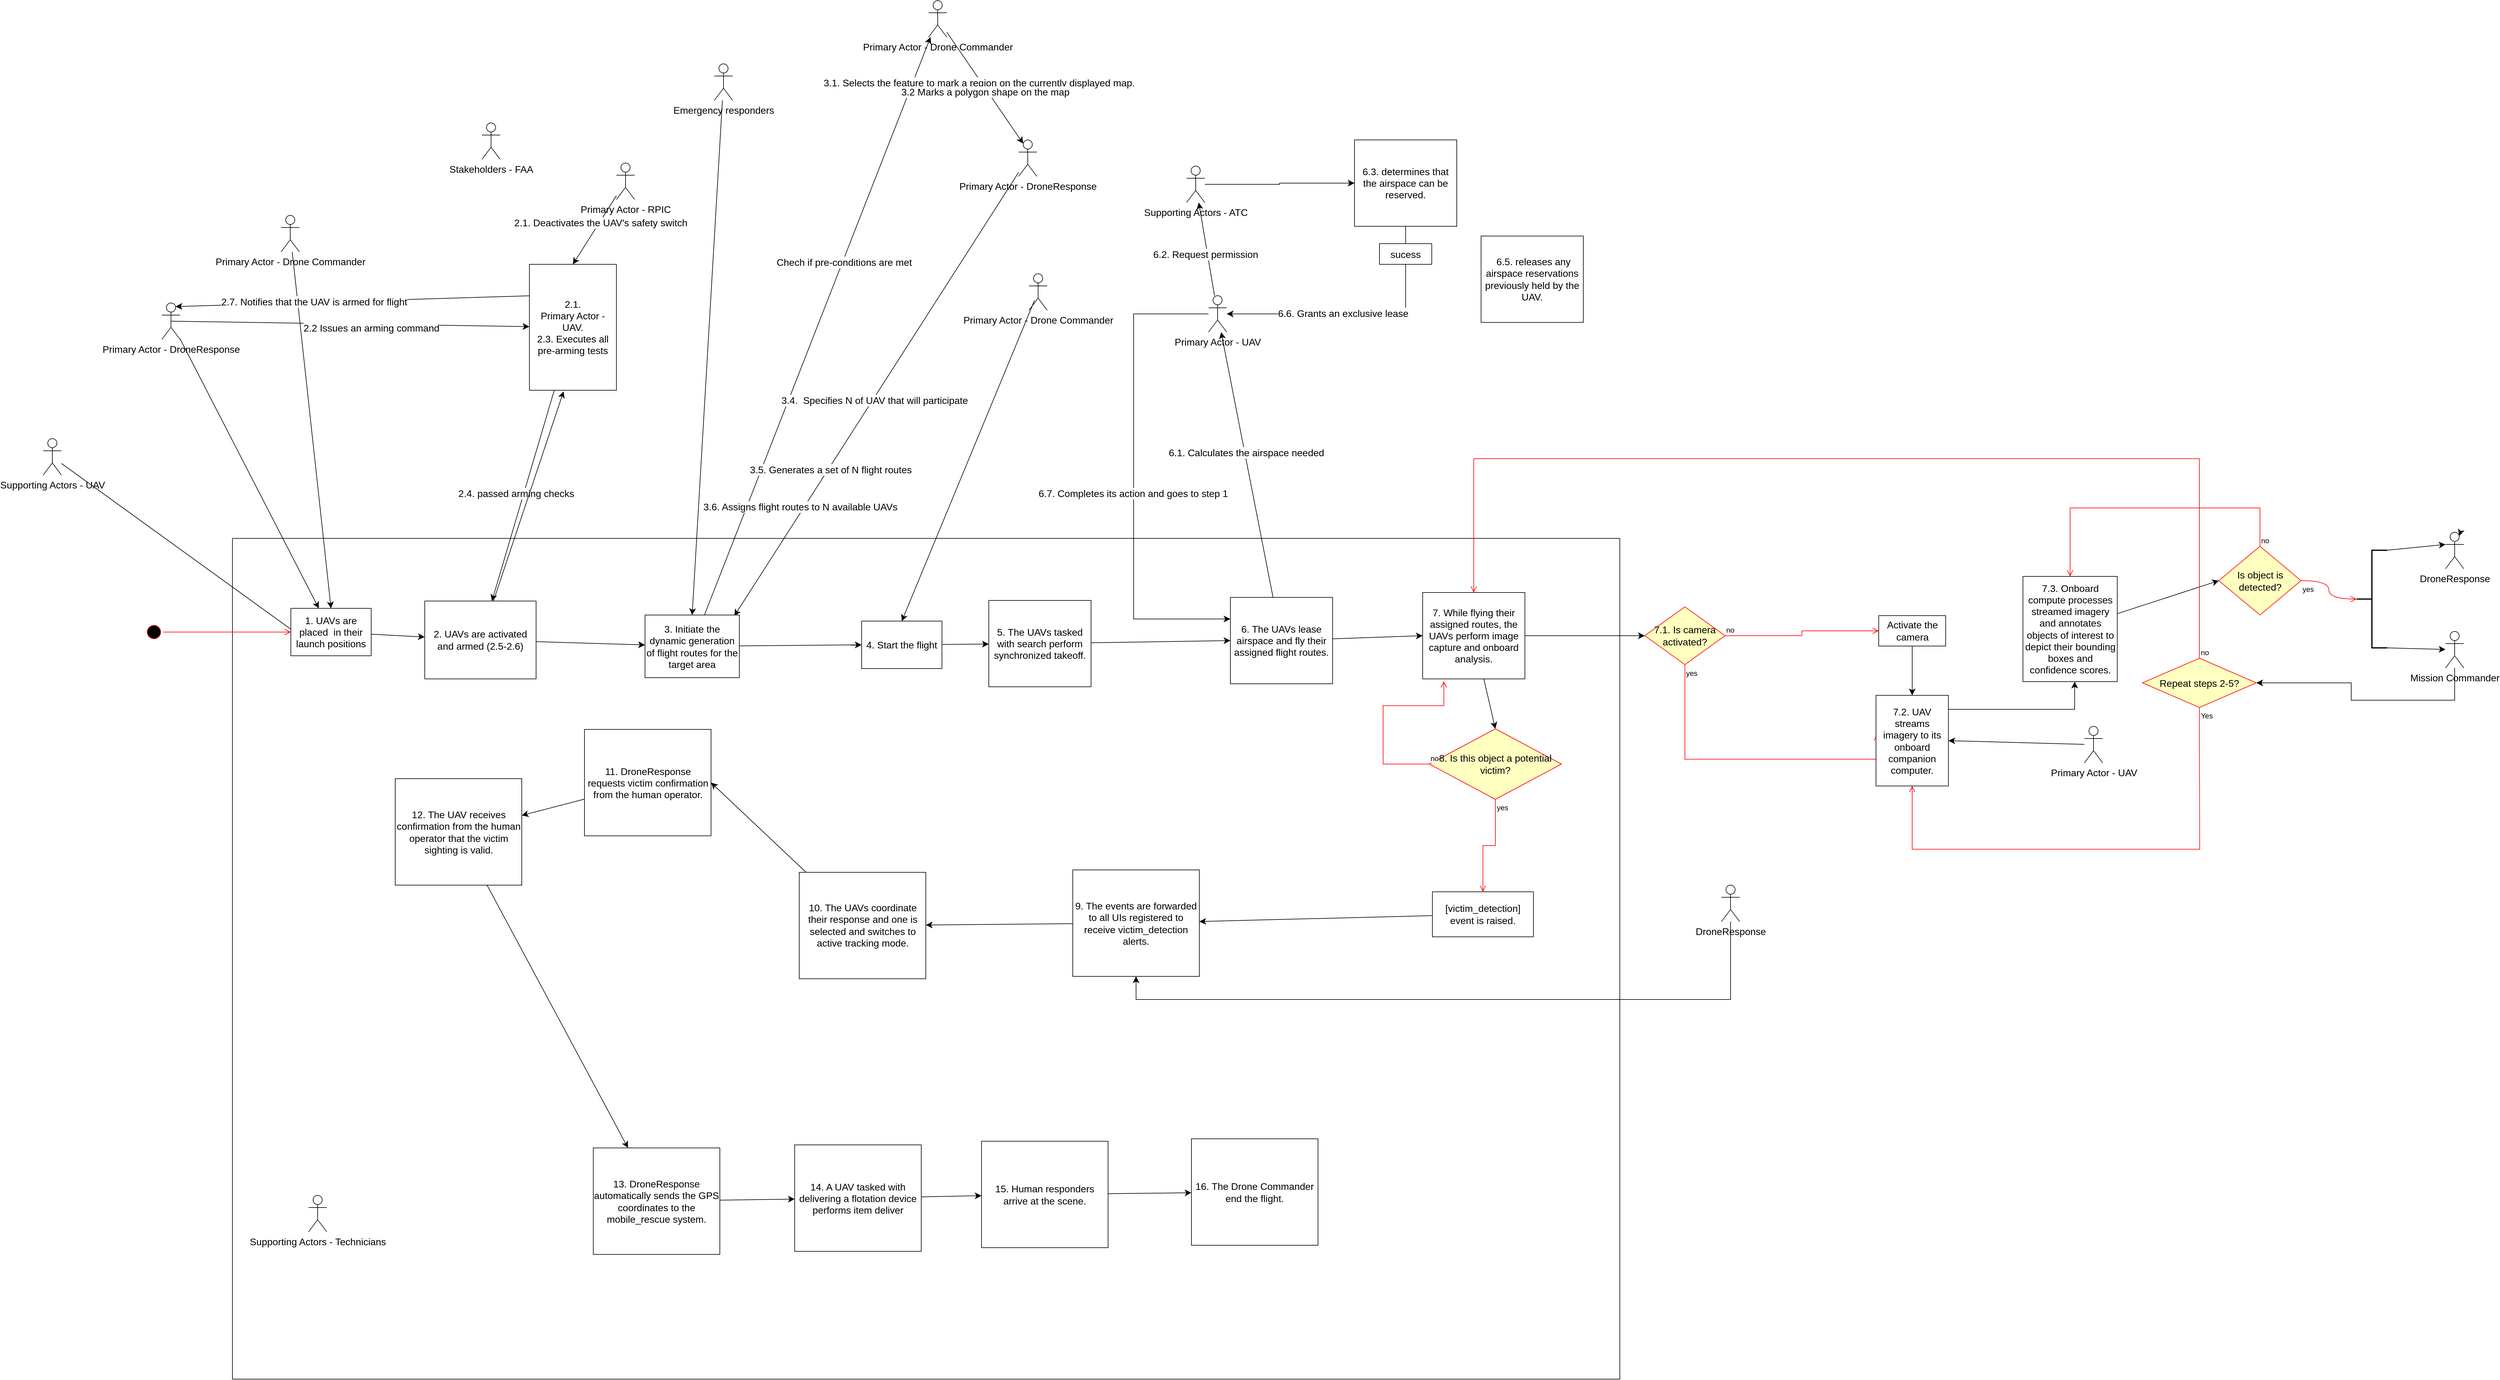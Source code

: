 <mxfile version="22.1.4" type="github">
  <diagram name="Page-1" id="JJ1LS8_FkREXoTBzLPf4">
    <mxGraphModel dx="2377" dy="1527" grid="0" gridSize="10" guides="1" tooltips="1" connect="1" arrows="1" fold="1" page="0" pageScale="1" pageWidth="827" pageHeight="1169" math="0" shadow="0">
      <root>
        <mxCell id="0" />
        <mxCell id="1" parent="0" />
        <mxCell id="Azy4jwkWSSVBR5E3SoNL-1" value="Supporting Actors - UAV&lt;br&gt;" style="shape=umlActor;verticalLabelPosition=bottom;verticalAlign=top;html=1;fontSize=16;" vertex="1" parent="1">
          <mxGeometry x="-761" y="522" width="30" height="60" as="geometry" />
        </mxCell>
        <mxCell id="Azy4jwkWSSVBR5E3SoNL-2" value="Stakeholders - FAA&lt;br&gt;" style="shape=umlActor;verticalLabelPosition=bottom;verticalAlign=top;html=1;fontSize=16;" vertex="1" parent="1">
          <mxGeometry x="-40" y="3" width="30" height="60" as="geometry" />
        </mxCell>
        <mxCell id="Azy4jwkWSSVBR5E3SoNL-10" style="edgeStyle=none;curved=1;rounded=0;orthogonalLoop=1;jettySize=auto;html=1;entryX=0.5;entryY=0;entryDx=0;entryDy=0;fontSize=12;startSize=8;endSize=8;" edge="1" parent="1" source="Azy4jwkWSSVBR5E3SoNL-4" target="Azy4jwkWSSVBR5E3SoNL-8">
          <mxGeometry relative="1" as="geometry" />
        </mxCell>
        <mxCell id="Azy4jwkWSSVBR5E3SoNL-22" style="edgeStyle=none;curved=1;rounded=0;orthogonalLoop=1;jettySize=auto;html=1;entryX=0.5;entryY=0;entryDx=0;entryDy=0;fontSize=12;startSize=8;endSize=8;exitX=0.305;exitY=0.729;exitDx=0;exitDy=0;exitPerimeter=0;" edge="1" parent="1" source="Azy4jwkWSSVBR5E3SoNL-87" target="Azy4jwkWSSVBR5E3SoNL-19">
          <mxGeometry relative="1" as="geometry">
            <mxPoint x="786" y="294" as="sourcePoint" />
          </mxGeometry>
        </mxCell>
        <mxCell id="Azy4jwkWSSVBR5E3SoNL-4" value="Primary Actor - Drone Commander&lt;br&gt;" style="shape=umlActor;verticalLabelPosition=bottom;verticalAlign=top;html=1;fontSize=16;" vertex="1" parent="1">
          <mxGeometry x="-370" y="155" width="30" height="60" as="geometry" />
        </mxCell>
        <mxCell id="Azy4jwkWSSVBR5E3SoNL-13" style="edgeStyle=none;curved=1;rounded=0;orthogonalLoop=1;jettySize=auto;html=1;entryX=0.447;entryY=0.987;entryDx=0;entryDy=0;entryPerimeter=0;fontSize=12;startSize=8;endSize=8;" edge="1" parent="1" source="Azy4jwkWSSVBR5E3SoNL-1" target="Azy4jwkWSSVBR5E3SoNL-8">
          <mxGeometry relative="1" as="geometry" />
        </mxCell>
        <mxCell id="Azy4jwkWSSVBR5E3SoNL-17" style="edgeStyle=none;curved=1;rounded=0;orthogonalLoop=1;jettySize=auto;html=1;entryX=0.5;entryY=0;entryDx=0;entryDy=0;fontSize=12;startSize=8;endSize=8;" edge="1" parent="1" source="Azy4jwkWSSVBR5E3SoNL-14" target="Azy4jwkWSSVBR5E3SoNL-15">
          <mxGeometry relative="1" as="geometry" />
        </mxCell>
        <mxCell id="Azy4jwkWSSVBR5E3SoNL-14" value="Emergency responders" style="shape=umlActor;verticalLabelPosition=bottom;verticalAlign=top;html=1;fontSize=16;" vertex="1" parent="1">
          <mxGeometry x="342" y="-94" width="30" height="60" as="geometry" />
        </mxCell>
        <mxCell id="Azy4jwkWSSVBR5E3SoNL-75" style="edgeStyle=none;curved=1;rounded=0;orthogonalLoop=1;jettySize=auto;html=1;fontSize=12;startSize=8;endSize=8;" edge="1" parent="1" source="Azy4jwkWSSVBR5E3SoNL-15" target="Azy4jwkWSSVBR5E3SoNL-71">
          <mxGeometry relative="1" as="geometry">
            <mxPoint x="445.571" y="344.429" as="targetPoint" />
          </mxGeometry>
        </mxCell>
        <mxCell id="Azy4jwkWSSVBR5E3SoNL-76" value="Chech if pre-conditions are met" style="edgeLabel;html=1;align=center;verticalAlign=middle;resizable=0;points=[];fontSize=16;" vertex="1" connectable="0" parent="Azy4jwkWSSVBR5E3SoNL-75">
          <mxGeometry x="0.221" y="-1" relative="1" as="geometry">
            <mxPoint x="1" as="offset" />
          </mxGeometry>
        </mxCell>
        <mxCell id="Azy4jwkWSSVBR5E3SoNL-93" style="edgeStyle=none;curved=1;rounded=0;orthogonalLoop=1;jettySize=auto;html=1;fontSize=12;startSize=8;endSize=8;" edge="1" parent="1" source="Azy4jwkWSSVBR5E3SoNL-25" target="Azy4jwkWSSVBR5E3SoNL-92">
          <mxGeometry relative="1" as="geometry" />
        </mxCell>
        <mxCell id="Azy4jwkWSSVBR5E3SoNL-94" value="6.1. Calculates the airspace needed" style="edgeLabel;html=1;align=center;verticalAlign=middle;resizable=0;points=[];fontSize=16;" vertex="1" connectable="0" parent="Azy4jwkWSSVBR5E3SoNL-93">
          <mxGeometry x="0.084" y="-2" relative="1" as="geometry">
            <mxPoint y="-1" as="offset" />
          </mxGeometry>
        </mxCell>
        <mxCell id="Azy4jwkWSSVBR5E3SoNL-48" style="edgeStyle=none;curved=1;rounded=0;orthogonalLoop=1;jettySize=auto;html=1;entryX=0.5;entryY=0;entryDx=0;entryDy=0;fontSize=12;startSize=8;endSize=8;" edge="1" parent="1" source="Azy4jwkWSSVBR5E3SoNL-47" target="Azy4jwkWSSVBR5E3SoNL-61">
          <mxGeometry relative="1" as="geometry" />
        </mxCell>
        <mxCell id="Azy4jwkWSSVBR5E3SoNL-51" value="2.1. Deactivates the UAV&#39;s safety switch" style="edgeLabel;html=1;align=center;verticalAlign=middle;resizable=0;points=[];fontSize=16;" vertex="1" connectable="0" parent="Azy4jwkWSSVBR5E3SoNL-48">
          <mxGeometry x="-0.228" y="2" relative="1" as="geometry">
            <mxPoint as="offset" />
          </mxGeometry>
        </mxCell>
        <mxCell id="Azy4jwkWSSVBR5E3SoNL-47" value="Primary Actor - RPIC" style="shape=umlActor;verticalLabelPosition=bottom;verticalAlign=top;html=1;fontSize=16;" vertex="1" parent="1">
          <mxGeometry x="181" y="69" width="30" height="60" as="geometry" />
        </mxCell>
        <mxCell id="Azy4jwkWSSVBR5E3SoNL-57" style="edgeStyle=none;curved=1;rounded=0;orthogonalLoop=1;jettySize=auto;html=1;fontSize=12;startSize=8;endSize=8;exitX=0.5;exitY=0.5;exitDx=0;exitDy=0;exitPerimeter=0;" edge="1" parent="1" source="Azy4jwkWSSVBR5E3SoNL-58" target="Azy4jwkWSSVBR5E3SoNL-61">
          <mxGeometry relative="1" as="geometry">
            <mxPoint x="-266.465" y="378.0" as="sourcePoint" />
          </mxGeometry>
        </mxCell>
        <mxCell id="Azy4jwkWSSVBR5E3SoNL-60" value="2.2 Issues an arming command" style="edgeLabel;html=1;align=center;verticalAlign=middle;resizable=0;points=[];fontSize=16;" vertex="1" connectable="0" parent="Azy4jwkWSSVBR5E3SoNL-57">
          <mxGeometry x="0.054" y="1" relative="1" as="geometry">
            <mxPoint x="18" y="7" as="offset" />
          </mxGeometry>
        </mxCell>
        <mxCell id="Azy4jwkWSSVBR5E3SoNL-72" value="" style="edgeStyle=none;curved=1;rounded=0;orthogonalLoop=1;jettySize=auto;html=1;fontSize=12;startSize=8;endSize=8;" edge="1" parent="1" source="Azy4jwkWSSVBR5E3SoNL-58" target="Azy4jwkWSSVBR5E3SoNL-8">
          <mxGeometry relative="1" as="geometry" />
        </mxCell>
        <mxCell id="Azy4jwkWSSVBR5E3SoNL-58" value="Primary Actor - DroneResponse" style="shape=umlActor;verticalLabelPosition=bottom;verticalAlign=top;html=1;fontSize=16;" vertex="1" parent="1">
          <mxGeometry x="-566" y="299" width="30" height="60" as="geometry" />
        </mxCell>
        <mxCell id="Azy4jwkWSSVBR5E3SoNL-62" style="edgeStyle=none;curved=1;rounded=0;orthogonalLoop=1;jettySize=auto;html=1;fontSize=12;startSize=8;endSize=8;" edge="1" parent="1" source="Azy4jwkWSSVBR5E3SoNL-61" target="Azy4jwkWSSVBR5E3SoNL-11">
          <mxGeometry relative="1" as="geometry" />
        </mxCell>
        <mxCell id="Azy4jwkWSSVBR5E3SoNL-65" value="2.4. passed arming checks" style="edgeLabel;html=1;align=center;verticalAlign=middle;resizable=0;points=[];fontSize=16;" vertex="1" connectable="0" parent="Azy4jwkWSSVBR5E3SoNL-62">
          <mxGeometry x="-0.086" relative="1" as="geometry">
            <mxPoint x="-16" y="11" as="offset" />
          </mxGeometry>
        </mxCell>
        <mxCell id="Azy4jwkWSSVBR5E3SoNL-61" value="2.1. &lt;br&gt;Primary Actor - UAV.&lt;br&gt;2.3. Executes all pre-arming tests" style="rounded=0;whiteSpace=wrap;html=1;fontSize=16;" vertex="1" parent="1">
          <mxGeometry x="38" y="235.5" width="143" height="207" as="geometry" />
        </mxCell>
        <mxCell id="Azy4jwkWSSVBR5E3SoNL-66" style="edgeStyle=none;curved=1;rounded=0;orthogonalLoop=1;jettySize=auto;html=1;entryX=0.75;entryY=0.1;entryDx=0;entryDy=0;entryPerimeter=0;fontSize=12;startSize=8;endSize=8;exitX=0;exitY=0.25;exitDx=0;exitDy=0;" edge="1" parent="1" source="Azy4jwkWSSVBR5E3SoNL-61" target="Azy4jwkWSSVBR5E3SoNL-58">
          <mxGeometry relative="1" as="geometry" />
        </mxCell>
        <mxCell id="Azy4jwkWSSVBR5E3SoNL-67" value="2.7. Notifies that the UAV is armed for flight" style="edgeLabel;html=1;align=center;verticalAlign=middle;resizable=0;points=[];fontSize=16;" vertex="1" connectable="0" parent="Azy4jwkWSSVBR5E3SoNL-66">
          <mxGeometry x="0.218" y="-1" relative="1" as="geometry">
            <mxPoint as="offset" />
          </mxGeometry>
        </mxCell>
        <mxCell id="Azy4jwkWSSVBR5E3SoNL-78" style="edgeStyle=none;curved=1;rounded=0;orthogonalLoop=1;jettySize=auto;html=1;fontSize=12;startSize=8;endSize=8;entryX=0.25;entryY=0.1;entryDx=0;entryDy=0;entryPerimeter=0;" edge="1" parent="1" source="Azy4jwkWSSVBR5E3SoNL-71" target="Azy4jwkWSSVBR5E3SoNL-73">
          <mxGeometry relative="1" as="geometry" />
        </mxCell>
        <mxCell id="Azy4jwkWSSVBR5E3SoNL-79" value="3.1. Selects the feature to mark a region on the currently displayed map.&amp;nbsp;" style="edgeLabel;html=1;align=center;verticalAlign=middle;resizable=0;points=[];fontSize=16;" vertex="1" connectable="0" parent="Azy4jwkWSSVBR5E3SoNL-78">
          <mxGeometry x="-0.107" y="-2" relative="1" as="geometry">
            <mxPoint as="offset" />
          </mxGeometry>
        </mxCell>
        <mxCell id="Azy4jwkWSSVBR5E3SoNL-80" value="3.2 Marks a polygon shape on the map" style="edgeLabel;html=1;align=center;verticalAlign=middle;resizable=0;points=[];fontSize=16;" vertex="1" connectable="0" parent="Azy4jwkWSSVBR5E3SoNL-78">
          <mxGeometry x="0.05" y="-4" relative="1" as="geometry">
            <mxPoint as="offset" />
          </mxGeometry>
        </mxCell>
        <mxCell id="Azy4jwkWSSVBR5E3SoNL-71" value="Primary Actor - Drone Commander&lt;br&gt;" style="shape=umlActor;verticalLabelPosition=bottom;verticalAlign=top;html=1;fontSize=16;" vertex="1" parent="1">
          <mxGeometry x="694" y="-198" width="30" height="60" as="geometry" />
        </mxCell>
        <mxCell id="Azy4jwkWSSVBR5E3SoNL-73" value="Primary Actor - DroneResponse" style="shape=umlActor;verticalLabelPosition=bottom;verticalAlign=top;html=1;fontSize=16;" vertex="1" parent="1">
          <mxGeometry x="842" y="31" width="30" height="60" as="geometry" />
        </mxCell>
        <mxCell id="Azy4jwkWSSVBR5E3SoNL-74" style="edgeStyle=none;curved=1;rounded=0;orthogonalLoop=1;jettySize=auto;html=1;entryX=0.393;entryY=1.009;entryDx=0;entryDy=0;entryPerimeter=0;fontSize=12;startSize=8;endSize=8;" edge="1" parent="1" source="Azy4jwkWSSVBR5E3SoNL-11" target="Azy4jwkWSSVBR5E3SoNL-61">
          <mxGeometry relative="1" as="geometry" />
        </mxCell>
        <mxCell id="Azy4jwkWSSVBR5E3SoNL-82" style="edgeStyle=none;curved=1;rounded=0;orthogonalLoop=1;jettySize=auto;html=1;entryX=0.947;entryY=0.014;entryDx=0;entryDy=0;entryPerimeter=0;fontSize=12;startSize=8;endSize=8;" edge="1" parent="1" source="Azy4jwkWSSVBR5E3SoNL-73" target="Azy4jwkWSSVBR5E3SoNL-15">
          <mxGeometry relative="1" as="geometry">
            <mxPoint x="656.3" y="304.545" as="targetPoint" />
          </mxGeometry>
        </mxCell>
        <mxCell id="Azy4jwkWSSVBR5E3SoNL-83" value="3.4.&amp;nbsp; Specifies N of UAV that will participate" style="edgeLabel;html=1;align=center;verticalAlign=middle;resizable=0;points=[];fontSize=16;" vertex="1" connectable="0" parent="Azy4jwkWSSVBR5E3SoNL-82">
          <mxGeometry x="0.026" y="1" relative="1" as="geometry">
            <mxPoint x="1" as="offset" />
          </mxGeometry>
        </mxCell>
        <mxCell id="Azy4jwkWSSVBR5E3SoNL-84" value="3.5. Generates a set of N flight routes" style="edgeLabel;html=1;align=center;verticalAlign=middle;resizable=0;points=[];fontSize=16;" vertex="1" connectable="0" parent="Azy4jwkWSSVBR5E3SoNL-82">
          <mxGeometry x="0.333" y="2" relative="1" as="geometry">
            <mxPoint y="1" as="offset" />
          </mxGeometry>
        </mxCell>
        <mxCell id="Azy4jwkWSSVBR5E3SoNL-85" value="3.6. Assigns flight routes to N available UAVs" style="edgeLabel;html=1;align=center;verticalAlign=middle;resizable=0;points=[];fontSize=16;" vertex="1" connectable="0" parent="Azy4jwkWSSVBR5E3SoNL-82">
          <mxGeometry x="0.656" relative="1" as="geometry">
            <mxPoint x="28" y="-54" as="offset" />
          </mxGeometry>
        </mxCell>
        <mxCell id="Azy4jwkWSSVBR5E3SoNL-87" value="Primary Actor - Drone Commander&lt;br&gt;" style="shape=umlActor;verticalLabelPosition=bottom;verticalAlign=top;html=1;fontSize=16;" vertex="1" parent="1">
          <mxGeometry x="859" y="251" width="30" height="60" as="geometry" />
        </mxCell>
        <mxCell id="Azy4jwkWSSVBR5E3SoNL-101" style="edgeStyle=orthogonalEdgeStyle;rounded=0;orthogonalLoop=1;jettySize=auto;html=1;fontSize=12;startSize=8;endSize=8;entryX=0;entryY=0.5;entryDx=0;entryDy=0;" edge="1" parent="1" source="Azy4jwkWSSVBR5E3SoNL-88" target="Azy4jwkWSSVBR5E3SoNL-102">
          <mxGeometry relative="1" as="geometry">
            <mxPoint x="1438.923" y="104.0" as="targetPoint" />
          </mxGeometry>
        </mxCell>
        <mxCell id="Azy4jwkWSSVBR5E3SoNL-88" value="Supporting Actors - ATC" style="shape=umlActor;verticalLabelPosition=bottom;verticalAlign=top;html=1;fontSize=16;" vertex="1" parent="1">
          <mxGeometry x="1118" y="74" width="30" height="60" as="geometry" />
        </mxCell>
        <mxCell id="Azy4jwkWSSVBR5E3SoNL-95" style="edgeStyle=none;curved=1;rounded=0;orthogonalLoop=1;jettySize=auto;html=1;fontSize=12;startSize=8;endSize=8;" edge="1" parent="1" source="Azy4jwkWSSVBR5E3SoNL-92" target="Azy4jwkWSSVBR5E3SoNL-88">
          <mxGeometry relative="1" as="geometry" />
        </mxCell>
        <mxCell id="Azy4jwkWSSVBR5E3SoNL-97" value="6.2. Request permission" style="edgeLabel;html=1;align=center;verticalAlign=middle;resizable=0;points=[];fontSize=16;" vertex="1" connectable="0" parent="Azy4jwkWSSVBR5E3SoNL-95">
          <mxGeometry x="0.153" y="-1" relative="1" as="geometry">
            <mxPoint x="-1" y="20" as="offset" />
          </mxGeometry>
        </mxCell>
        <mxCell id="Azy4jwkWSSVBR5E3SoNL-122" style="edgeStyle=elbowEdgeStyle;rounded=0;orthogonalLoop=1;jettySize=auto;html=1;fontSize=12;startSize=8;endSize=8;elbow=vertical;entryX=0;entryY=0.25;entryDx=0;entryDy=0;" edge="1" parent="1" source="Azy4jwkWSSVBR5E3SoNL-92" target="Azy4jwkWSSVBR5E3SoNL-25">
          <mxGeometry relative="1" as="geometry">
            <mxPoint x="1013" y="538" as="targetPoint" />
            <Array as="points">
              <mxPoint x="1031" y="466" />
            </Array>
          </mxGeometry>
        </mxCell>
        <mxCell id="Azy4jwkWSSVBR5E3SoNL-123" value="6.7. Completes its action and goes to step 1" style="edgeLabel;html=1;align=center;verticalAlign=middle;resizable=0;points=[];fontSize=16;" vertex="1" connectable="0" parent="Azy4jwkWSSVBR5E3SoNL-122">
          <mxGeometry x="0.184" y="2" relative="1" as="geometry">
            <mxPoint x="-3" y="-46" as="offset" />
          </mxGeometry>
        </mxCell>
        <mxCell id="Azy4jwkWSSVBR5E3SoNL-92" value="Primary Actor - UAV" style="shape=umlActor;verticalLabelPosition=bottom;verticalAlign=top;html=1;fontSize=16;" vertex="1" parent="1">
          <mxGeometry x="1154" y="287" width="30" height="60" as="geometry" />
        </mxCell>
        <mxCell id="Azy4jwkWSSVBR5E3SoNL-104" style="edgeStyle=orthogonalEdgeStyle;rounded=0;orthogonalLoop=1;jettySize=auto;html=1;fontSize=12;startSize=8;endSize=8;exitX=0.5;exitY=1;exitDx=0;exitDy=0;" edge="1" parent="1" source="Azy4jwkWSSVBR5E3SoNL-107" target="Azy4jwkWSSVBR5E3SoNL-92">
          <mxGeometry relative="1" as="geometry">
            <mxPoint x="1330" y="374" as="targetPoint" />
            <mxPoint x="1478" y="283" as="sourcePoint" />
            <Array as="points">
              <mxPoint x="1478" y="320" />
              <mxPoint x="1330" y="320" />
              <mxPoint x="1330" y="317" />
            </Array>
          </mxGeometry>
        </mxCell>
        <mxCell id="Azy4jwkWSSVBR5E3SoNL-105" value="6.6. Grants an exclusive lease" style="edgeLabel;html=1;align=center;verticalAlign=middle;resizable=0;points=[];fontSize=16;" vertex="1" connectable="0" parent="Azy4jwkWSSVBR5E3SoNL-104">
          <mxGeometry x="-0.573" y="-2" relative="1" as="geometry">
            <mxPoint x="-101" y="-1" as="offset" />
          </mxGeometry>
        </mxCell>
        <mxCell id="Azy4jwkWSSVBR5E3SoNL-102" value="6.3. determines that the airspace can be reserved." style="rounded=0;whiteSpace=wrap;html=1;fontSize=16;" vertex="1" parent="1">
          <mxGeometry x="1394" y="31" width="168" height="142" as="geometry" />
        </mxCell>
        <mxCell id="Azy4jwkWSSVBR5E3SoNL-103" style="edgeStyle=none;curved=1;rounded=0;orthogonalLoop=1;jettySize=auto;html=1;entryX=0;entryY=0.5;entryDx=0;entryDy=0;fontSize=12;startSize=8;endSize=8;" edge="1" parent="1" source="Azy4jwkWSSVBR5E3SoNL-102" target="Azy4jwkWSSVBR5E3SoNL-102">
          <mxGeometry relative="1" as="geometry" />
        </mxCell>
        <mxCell id="Azy4jwkWSSVBR5E3SoNL-106" value="&amp;nbsp;6.5. releases any airspace reservations previously held by the UAV." style="rounded=0;whiteSpace=wrap;html=1;fontSize=16;" vertex="1" parent="1">
          <mxGeometry x="1602" y="189" width="168" height="142" as="geometry" />
        </mxCell>
        <mxCell id="Azy4jwkWSSVBR5E3SoNL-107" value="sucess" style="rounded=0;whiteSpace=wrap;html=1;fontSize=16;" vertex="1" parent="1">
          <mxGeometry x="1435" y="201.5" width="86" height="34" as="geometry" />
        </mxCell>
        <mxCell id="Azy4jwkWSSVBR5E3SoNL-120" value="" style="endArrow=none;html=1;rounded=0;fontSize=12;startSize=8;endSize=8;curved=1;entryX=0.5;entryY=1;entryDx=0;entryDy=0;exitX=0.5;exitY=0;exitDx=0;exitDy=0;" edge="1" parent="1" source="Azy4jwkWSSVBR5E3SoNL-107" target="Azy4jwkWSSVBR5E3SoNL-102">
          <mxGeometry width="50" height="50" relative="1" as="geometry">
            <mxPoint x="1471" y="235.5" as="sourcePoint" />
            <mxPoint x="1521" y="185.5" as="targetPoint" />
          </mxGeometry>
        </mxCell>
        <mxCell id="Azy4jwkWSSVBR5E3SoNL-128" value="" style="swimlane;startSize=0;fontSize=16;" vertex="1" parent="1">
          <mxGeometry x="-450" y="686" width="2280" height="1382" as="geometry" />
        </mxCell>
        <mxCell id="Azy4jwkWSSVBR5E3SoNL-179" style="edgeStyle=none;curved=1;rounded=0;orthogonalLoop=1;jettySize=auto;html=1;fontSize=12;startSize=8;endSize=8;" edge="1" parent="Azy4jwkWSSVBR5E3SoNL-128" source="Azy4jwkWSSVBR5E3SoNL-31" target="Azy4jwkWSSVBR5E3SoNL-35">
          <mxGeometry relative="1" as="geometry" />
        </mxCell>
        <mxCell id="Azy4jwkWSSVBR5E3SoNL-31" value="9. The events are forwarded to all UIs registered to receive victim_detection alerts." style="rounded=0;whiteSpace=wrap;html=1;fontSize=16;" vertex="1" parent="Azy4jwkWSSVBR5E3SoNL-128">
          <mxGeometry x="1381" y="545" width="208" height="175" as="geometry" />
        </mxCell>
        <mxCell id="Azy4jwkWSSVBR5E3SoNL-32" style="edgeStyle=none;curved=1;rounded=0;orthogonalLoop=1;jettySize=auto;html=1;fontSize=12;startSize=8;endSize=8;" edge="1" parent="Azy4jwkWSSVBR5E3SoNL-128" source="Azy4jwkWSSVBR5E3SoNL-175" target="Azy4jwkWSSVBR5E3SoNL-31">
          <mxGeometry relative="1" as="geometry">
            <mxPoint x="1930" y="736.252" as="sourcePoint" />
          </mxGeometry>
        </mxCell>
        <mxCell id="Azy4jwkWSSVBR5E3SoNL-33" value="11. DroneResponse requests victim confirmation from the human operator." style="rounded=0;whiteSpace=wrap;html=1;fontSize=16;" vertex="1" parent="Azy4jwkWSSVBR5E3SoNL-128">
          <mxGeometry x="578.5" y="314" width="208" height="175" as="geometry" />
        </mxCell>
        <mxCell id="Azy4jwkWSSVBR5E3SoNL-180" style="edgeStyle=none;curved=1;rounded=0;orthogonalLoop=1;jettySize=auto;html=1;entryX=1;entryY=0.5;entryDx=0;entryDy=0;fontSize=12;startSize=8;endSize=8;" edge="1" parent="Azy4jwkWSSVBR5E3SoNL-128" source="Azy4jwkWSSVBR5E3SoNL-35" target="Azy4jwkWSSVBR5E3SoNL-33">
          <mxGeometry relative="1" as="geometry" />
        </mxCell>
        <mxCell id="Azy4jwkWSSVBR5E3SoNL-35" value="10. The UAVs coordinate their response and one is selected and switches to active tracking mode." style="rounded=0;whiteSpace=wrap;html=1;fontSize=16;" vertex="1" parent="Azy4jwkWSSVBR5E3SoNL-128">
          <mxGeometry x="931.5" y="548.95" width="208" height="175" as="geometry" />
        </mxCell>
        <mxCell id="Azy4jwkWSSVBR5E3SoNL-36" value="12. The UAV receives confirmation from the human operator that the victim sighting is valid." style="rounded=0;whiteSpace=wrap;html=1;fontSize=16;" vertex="1" parent="Azy4jwkWSSVBR5E3SoNL-128">
          <mxGeometry x="267.5" y="395" width="208" height="175" as="geometry" />
        </mxCell>
        <mxCell id="Azy4jwkWSSVBR5E3SoNL-37" style="edgeStyle=none;curved=1;rounded=0;orthogonalLoop=1;jettySize=auto;html=1;fontSize=12;startSize=8;endSize=8;" edge="1" parent="Azy4jwkWSSVBR5E3SoNL-128" source="Azy4jwkWSSVBR5E3SoNL-33" target="Azy4jwkWSSVBR5E3SoNL-36">
          <mxGeometry relative="1" as="geometry" />
        </mxCell>
        <mxCell id="Azy4jwkWSSVBR5E3SoNL-38" value="13. DroneResponse automatically sends the GPS coordinates to the mobile_rescue system." style="rounded=0;whiteSpace=wrap;html=1;fontSize=16;" vertex="1" parent="Azy4jwkWSSVBR5E3SoNL-128">
          <mxGeometry x="593" y="1002" width="208" height="175" as="geometry" />
        </mxCell>
        <mxCell id="Azy4jwkWSSVBR5E3SoNL-39" style="edgeStyle=none;curved=1;rounded=0;orthogonalLoop=1;jettySize=auto;html=1;fontSize=12;startSize=8;endSize=8;" edge="1" parent="Azy4jwkWSSVBR5E3SoNL-128" source="Azy4jwkWSSVBR5E3SoNL-36" target="Azy4jwkWSSVBR5E3SoNL-38">
          <mxGeometry relative="1" as="geometry" />
        </mxCell>
        <mxCell id="Azy4jwkWSSVBR5E3SoNL-40" value="14. A UAV tasked with delivering a flotation device performs item deliver" style="rounded=0;whiteSpace=wrap;html=1;fontSize=16;" vertex="1" parent="Azy4jwkWSSVBR5E3SoNL-128">
          <mxGeometry x="924" y="997" width="208" height="175" as="geometry" />
        </mxCell>
        <mxCell id="Azy4jwkWSSVBR5E3SoNL-41" style="edgeStyle=none;curved=1;rounded=0;orthogonalLoop=1;jettySize=auto;html=1;fontSize=12;startSize=8;endSize=8;" edge="1" parent="Azy4jwkWSSVBR5E3SoNL-128" source="Azy4jwkWSSVBR5E3SoNL-38" target="Azy4jwkWSSVBR5E3SoNL-40">
          <mxGeometry relative="1" as="geometry" />
        </mxCell>
        <mxCell id="Azy4jwkWSSVBR5E3SoNL-42" value="15. Human responders arrive at the scene." style="rounded=0;whiteSpace=wrap;html=1;fontSize=16;" vertex="1" parent="Azy4jwkWSSVBR5E3SoNL-128">
          <mxGeometry x="1231" y="991" width="208" height="175" as="geometry" />
        </mxCell>
        <mxCell id="Azy4jwkWSSVBR5E3SoNL-44" style="edgeStyle=none;curved=1;rounded=0;orthogonalLoop=1;jettySize=auto;html=1;fontSize=12;startSize=8;endSize=8;" edge="1" parent="Azy4jwkWSSVBR5E3SoNL-128" source="Azy4jwkWSSVBR5E3SoNL-40" target="Azy4jwkWSSVBR5E3SoNL-42">
          <mxGeometry relative="1" as="geometry" />
        </mxCell>
        <mxCell id="Azy4jwkWSSVBR5E3SoNL-43" value="16. The Drone Commander end the flight." style="rounded=0;whiteSpace=wrap;html=1;fontSize=16;" vertex="1" parent="Azy4jwkWSSVBR5E3SoNL-128">
          <mxGeometry x="1576" y="987" width="208" height="175" as="geometry" />
        </mxCell>
        <mxCell id="Azy4jwkWSSVBR5E3SoNL-45" style="edgeStyle=none;curved=1;rounded=0;orthogonalLoop=1;jettySize=auto;html=1;fontSize=12;startSize=8;endSize=8;" edge="1" parent="Azy4jwkWSSVBR5E3SoNL-128" source="Azy4jwkWSSVBR5E3SoNL-42" target="Azy4jwkWSSVBR5E3SoNL-43">
          <mxGeometry relative="1" as="geometry" />
        </mxCell>
        <mxCell id="Azy4jwkWSSVBR5E3SoNL-49" value="Supporting Actors - Technicians" style="shape=umlActor;verticalLabelPosition=bottom;verticalAlign=top;html=1;fontSize=16;" vertex="1" parent="Azy4jwkWSSVBR5E3SoNL-128">
          <mxGeometry x="125" y="1080" width="30" height="60" as="geometry" />
        </mxCell>
        <mxCell id="Azy4jwkWSSVBR5E3SoNL-8" value="1. UAVs are placed&amp;nbsp; in their launch positions" style="rounded=0;whiteSpace=wrap;html=1;fontSize=16;" vertex="1" parent="Azy4jwkWSSVBR5E3SoNL-128">
          <mxGeometry x="96" y="115" width="132" height="78" as="geometry" />
        </mxCell>
        <mxCell id="Azy4jwkWSSVBR5E3SoNL-11" value="2. UAVs are activated and armed (2.5-2.6)" style="rounded=0;whiteSpace=wrap;html=1;fontSize=16;" vertex="1" parent="Azy4jwkWSSVBR5E3SoNL-128">
          <mxGeometry x="316" y="103" width="183" height="128" as="geometry" />
        </mxCell>
        <mxCell id="Azy4jwkWSSVBR5E3SoNL-12" style="edgeStyle=none;curved=1;rounded=0;orthogonalLoop=1;jettySize=auto;html=1;fontSize=12;startSize=8;endSize=8;" edge="1" parent="Azy4jwkWSSVBR5E3SoNL-128" source="Azy4jwkWSSVBR5E3SoNL-8" target="Azy4jwkWSSVBR5E3SoNL-11">
          <mxGeometry relative="1" as="geometry" />
        </mxCell>
        <mxCell id="Azy4jwkWSSVBR5E3SoNL-15" value="3. Initiate the dynamic generation of flight routes for the target area" style="rounded=0;whiteSpace=wrap;html=1;fontSize=16;" vertex="1" parent="Azy4jwkWSSVBR5E3SoNL-128">
          <mxGeometry x="678" y="126" width="155" height="103" as="geometry" />
        </mxCell>
        <mxCell id="Azy4jwkWSSVBR5E3SoNL-16" style="edgeStyle=none;curved=1;rounded=0;orthogonalLoop=1;jettySize=auto;html=1;fontSize=12;startSize=8;endSize=8;" edge="1" parent="Azy4jwkWSSVBR5E3SoNL-128" source="Azy4jwkWSSVBR5E3SoNL-11" target="Azy4jwkWSSVBR5E3SoNL-15">
          <mxGeometry relative="1" as="geometry" />
        </mxCell>
        <mxCell id="Azy4jwkWSSVBR5E3SoNL-19" value="4. Start the flight" style="rounded=0;whiteSpace=wrap;html=1;fontSize=16;" vertex="1" parent="Azy4jwkWSSVBR5E3SoNL-128">
          <mxGeometry x="1034" y="136" width="132" height="78" as="geometry" />
        </mxCell>
        <mxCell id="Azy4jwkWSSVBR5E3SoNL-21" style="edgeStyle=none;curved=1;rounded=0;orthogonalLoop=1;jettySize=auto;html=1;entryX=0;entryY=0.5;entryDx=0;entryDy=0;fontSize=12;startSize=8;endSize=8;" edge="1" parent="Azy4jwkWSSVBR5E3SoNL-128" source="Azy4jwkWSSVBR5E3SoNL-15" target="Azy4jwkWSSVBR5E3SoNL-19">
          <mxGeometry relative="1" as="geometry" />
        </mxCell>
        <mxCell id="Azy4jwkWSSVBR5E3SoNL-23" value="5. The UAVs tasked with search perform synchronized takeoff." style="rounded=0;whiteSpace=wrap;html=1;fontSize=16;" vertex="1" parent="Azy4jwkWSSVBR5E3SoNL-128">
          <mxGeometry x="1243" y="102" width="168" height="142" as="geometry" />
        </mxCell>
        <mxCell id="Azy4jwkWSSVBR5E3SoNL-24" style="edgeStyle=none;curved=1;rounded=0;orthogonalLoop=1;jettySize=auto;html=1;fontSize=12;startSize=8;endSize=8;" edge="1" parent="Azy4jwkWSSVBR5E3SoNL-128" source="Azy4jwkWSSVBR5E3SoNL-19" target="Azy4jwkWSSVBR5E3SoNL-23">
          <mxGeometry relative="1" as="geometry" />
        </mxCell>
        <mxCell id="Azy4jwkWSSVBR5E3SoNL-25" value="6. The UAVs lease airspace and fly their assigned flight routes." style="rounded=0;whiteSpace=wrap;html=1;fontSize=16;" vertex="1" parent="Azy4jwkWSSVBR5E3SoNL-128">
          <mxGeometry x="1640" y="97" width="168" height="142" as="geometry" />
        </mxCell>
        <mxCell id="Azy4jwkWSSVBR5E3SoNL-26" style="edgeStyle=none;curved=1;rounded=0;orthogonalLoop=1;jettySize=auto;html=1;entryX=0;entryY=0.5;entryDx=0;entryDy=0;fontSize=12;startSize=8;endSize=8;" edge="1" parent="Azy4jwkWSSVBR5E3SoNL-128" source="Azy4jwkWSSVBR5E3SoNL-23" target="Azy4jwkWSSVBR5E3SoNL-25">
          <mxGeometry relative="1" as="geometry" />
        </mxCell>
        <mxCell id="Azy4jwkWSSVBR5E3SoNL-176" style="edgeStyle=none;curved=1;rounded=0;orthogonalLoop=1;jettySize=auto;html=1;entryX=0.5;entryY=0;entryDx=0;entryDy=0;fontSize=12;startSize=8;endSize=8;" edge="1" parent="Azy4jwkWSSVBR5E3SoNL-128" source="Azy4jwkWSSVBR5E3SoNL-27" target="Azy4jwkWSSVBR5E3SoNL-168">
          <mxGeometry relative="1" as="geometry" />
        </mxCell>
        <mxCell id="Azy4jwkWSSVBR5E3SoNL-27" value="7. While flying their assigned routes, the UAVs perform image capture and onboard analysis." style="rounded=0;whiteSpace=wrap;html=1;fontSize=16;" vertex="1" parent="Azy4jwkWSSVBR5E3SoNL-128">
          <mxGeometry x="1956" y="89" width="168" height="142" as="geometry" />
        </mxCell>
        <mxCell id="Azy4jwkWSSVBR5E3SoNL-28" style="edgeStyle=none;curved=1;rounded=0;orthogonalLoop=1;jettySize=auto;html=1;entryX=0;entryY=0.5;entryDx=0;entryDy=0;fontSize=12;startSize=8;endSize=8;" edge="1" parent="Azy4jwkWSSVBR5E3SoNL-128" source="Azy4jwkWSSVBR5E3SoNL-25" target="Azy4jwkWSSVBR5E3SoNL-27">
          <mxGeometry relative="1" as="geometry" />
        </mxCell>
        <mxCell id="Azy4jwkWSSVBR5E3SoNL-168" value="8. Is this object a potential victim?" style="rhombus;whiteSpace=wrap;html=1;fontColor=#000000;fillColor=#ffffc0;strokeColor=#ff0000;fontSize=16;" vertex="1" parent="Azy4jwkWSSVBR5E3SoNL-128">
          <mxGeometry x="1967" y="313" width="217" height="116" as="geometry" />
        </mxCell>
        <mxCell id="Azy4jwkWSSVBR5E3SoNL-169" value="no" style="edgeStyle=orthogonalEdgeStyle;html=1;align=left;verticalAlign=bottom;endArrow=open;endSize=8;strokeColor=#ff0000;rounded=0;fontSize=12;exitX=0;exitY=0.5;exitDx=0;exitDy=0;entryX=0.207;entryY=1.028;entryDx=0;entryDy=0;entryPerimeter=0;" edge="1" source="Azy4jwkWSSVBR5E3SoNL-168" parent="Azy4jwkWSSVBR5E3SoNL-128" target="Azy4jwkWSSVBR5E3SoNL-27">
          <mxGeometry x="-1" relative="1" as="geometry">
            <mxPoint x="1971" y="337" as="targetPoint" />
            <Array as="points">
              <mxPoint x="1891" y="371" />
              <mxPoint x="1891" y="275" />
              <mxPoint x="1991" y="275" />
            </Array>
          </mxGeometry>
        </mxCell>
        <mxCell id="Azy4jwkWSSVBR5E3SoNL-170" value="yes" style="edgeStyle=orthogonalEdgeStyle;html=1;align=left;verticalAlign=top;endArrow=open;endSize=8;strokeColor=#ff0000;rounded=0;fontSize=12;" edge="1" source="Azy4jwkWSSVBR5E3SoNL-168" parent="Azy4jwkWSSVBR5E3SoNL-128" target="Azy4jwkWSSVBR5E3SoNL-175">
          <mxGeometry x="-1" relative="1" as="geometry">
            <mxPoint x="1831" y="417" as="targetPoint" />
          </mxGeometry>
        </mxCell>
        <mxCell id="Azy4jwkWSSVBR5E3SoNL-171" style="edgeStyle=none;curved=1;rounded=0;orthogonalLoop=1;jettySize=auto;html=1;exitX=1;exitY=0.5;exitDx=0;exitDy=0;fontSize=12;startSize=8;endSize=8;" edge="1" parent="Azy4jwkWSSVBR5E3SoNL-128" source="Azy4jwkWSSVBR5E3SoNL-168" target="Azy4jwkWSSVBR5E3SoNL-168">
          <mxGeometry relative="1" as="geometry" />
        </mxCell>
        <mxCell id="Azy4jwkWSSVBR5E3SoNL-175" value="[victim_detection] event is raised." style="html=1;whiteSpace=wrap;fontSize=16;" vertex="1" parent="Azy4jwkWSSVBR5E3SoNL-128">
          <mxGeometry x="1972" y="581" width="166" height="74" as="geometry" />
        </mxCell>
        <mxCell id="Azy4jwkWSSVBR5E3SoNL-129" value="" style="ellipse;html=1;shape=startState;fillColor=#000000;strokeColor=#ff0000;fontSize=16;" vertex="1" parent="1">
          <mxGeometry x="-594" y="825" width="30" height="30" as="geometry" />
        </mxCell>
        <mxCell id="Azy4jwkWSSVBR5E3SoNL-130" value="" style="edgeStyle=orthogonalEdgeStyle;html=1;verticalAlign=bottom;endArrow=open;endSize=8;strokeColor=#ff0000;rounded=0;fontSize=12;curved=1;" edge="1" source="Azy4jwkWSSVBR5E3SoNL-129" parent="1" target="Azy4jwkWSSVBR5E3SoNL-8">
          <mxGeometry relative="1" as="geometry">
            <mxPoint x="-180" y="786" as="targetPoint" />
          </mxGeometry>
        </mxCell>
        <mxCell id="Azy4jwkWSSVBR5E3SoNL-132" value="7.1. Is camera activated?" style="rhombus;whiteSpace=wrap;html=1;fontColor=#000000;fillColor=#ffffc0;strokeColor=#ff0000;fontSize=16;" vertex="1" parent="1">
          <mxGeometry x="1871" y="798.5" width="132" height="95" as="geometry" />
        </mxCell>
        <mxCell id="Azy4jwkWSSVBR5E3SoNL-133" value="no" style="edgeStyle=orthogonalEdgeStyle;html=1;align=left;verticalAlign=bottom;endArrow=open;endSize=8;strokeColor=#ff0000;rounded=0;fontSize=12;" edge="1" source="Azy4jwkWSSVBR5E3SoNL-132" parent="1" target="Azy4jwkWSSVBR5E3SoNL-137">
          <mxGeometry x="-1" relative="1" as="geometry">
            <mxPoint x="2124" y="846" as="targetPoint" />
          </mxGeometry>
        </mxCell>
        <mxCell id="Azy4jwkWSSVBR5E3SoNL-134" value="yes" style="edgeStyle=orthogonalEdgeStyle;html=1;align=left;verticalAlign=top;endArrow=open;endSize=8;strokeColor=#ff0000;rounded=0;fontSize=12;entryX=0.013;entryY=0.43;entryDx=0;entryDy=0;entryPerimeter=0;" edge="1" source="Azy4jwkWSSVBR5E3SoNL-132" parent="1" target="Azy4jwkWSSVBR5E3SoNL-138">
          <mxGeometry x="-1" relative="1" as="geometry">
            <mxPoint x="1999" y="996" as="targetPoint" />
            <Array as="points">
              <mxPoint x="1937" y="1049" />
              <mxPoint x="2252" y="1049" />
            </Array>
          </mxGeometry>
        </mxCell>
        <mxCell id="Azy4jwkWSSVBR5E3SoNL-136" style="edgeStyle=none;curved=1;rounded=0;orthogonalLoop=1;jettySize=auto;html=1;entryX=0;entryY=0.5;entryDx=0;entryDy=0;fontSize=12;startSize=8;endSize=8;" edge="1" parent="1" source="Azy4jwkWSSVBR5E3SoNL-27" target="Azy4jwkWSSVBR5E3SoNL-132">
          <mxGeometry relative="1" as="geometry" />
        </mxCell>
        <mxCell id="Azy4jwkWSSVBR5E3SoNL-139" style="edgeStyle=none;curved=1;rounded=0;orthogonalLoop=1;jettySize=auto;html=1;fontSize=12;startSize=8;endSize=8;" edge="1" parent="1" source="Azy4jwkWSSVBR5E3SoNL-137" target="Azy4jwkWSSVBR5E3SoNL-138">
          <mxGeometry relative="1" as="geometry" />
        </mxCell>
        <mxCell id="Azy4jwkWSSVBR5E3SoNL-137" value="Activate the camera" style="html=1;whiteSpace=wrap;fontSize=16;" vertex="1" parent="1">
          <mxGeometry x="2255.5" y="813" width="110" height="50" as="geometry" />
        </mxCell>
        <mxCell id="Azy4jwkWSSVBR5E3SoNL-143" style="edgeStyle=orthogonalEdgeStyle;rounded=0;orthogonalLoop=1;jettySize=auto;html=1;fontSize=12;startSize=8;endSize=8;" edge="1" parent="1" source="Azy4jwkWSSVBR5E3SoNL-138" target="Azy4jwkWSSVBR5E3SoNL-142">
          <mxGeometry relative="1" as="geometry">
            <Array as="points">
              <mxPoint x="2577.5" y="967" />
            </Array>
          </mxGeometry>
        </mxCell>
        <mxCell id="Azy4jwkWSSVBR5E3SoNL-138" value="7.2. UAV streams imagery to its onboard companion computer." style="html=1;whiteSpace=wrap;fontSize=16;" vertex="1" parent="1">
          <mxGeometry x="2251" y="944" width="119" height="149" as="geometry" />
        </mxCell>
        <mxCell id="Azy4jwkWSSVBR5E3SoNL-141" style="edgeStyle=none;curved=1;rounded=0;orthogonalLoop=1;jettySize=auto;html=1;entryX=1;entryY=0.5;entryDx=0;entryDy=0;fontSize=12;startSize=8;endSize=8;" edge="1" parent="1" source="Azy4jwkWSSVBR5E3SoNL-140" target="Azy4jwkWSSVBR5E3SoNL-138">
          <mxGeometry relative="1" as="geometry" />
        </mxCell>
        <mxCell id="Azy4jwkWSSVBR5E3SoNL-140" value="Primary Actor - UAV" style="shape=umlActor;verticalLabelPosition=bottom;verticalAlign=top;html=1;fontSize=16;" vertex="1" parent="1">
          <mxGeometry x="2593.5" y="995" width="30" height="60" as="geometry" />
        </mxCell>
        <mxCell id="Azy4jwkWSSVBR5E3SoNL-147" style="edgeStyle=none;curved=1;rounded=0;orthogonalLoop=1;jettySize=auto;html=1;entryX=0;entryY=0.5;entryDx=0;entryDy=0;fontSize=12;startSize=8;endSize=8;" edge="1" parent="1" source="Azy4jwkWSSVBR5E3SoNL-142" target="Azy4jwkWSSVBR5E3SoNL-144">
          <mxGeometry relative="1" as="geometry" />
        </mxCell>
        <mxCell id="Azy4jwkWSSVBR5E3SoNL-142" value="7.3. Onboard compute processes streamed imagery and annotates objects of interest to depict their bounding boxes and confidence scores." style="html=1;whiteSpace=wrap;fontSize=16;" vertex="1" parent="1">
          <mxGeometry x="2492.5" y="748.5" width="155" height="173" as="geometry" />
        </mxCell>
        <mxCell id="Azy4jwkWSSVBR5E3SoNL-144" value="Is object is detected?" style="rhombus;whiteSpace=wrap;html=1;fontColor=#000000;fillColor=#ffffc0;strokeColor=#ff0000;fontSize=16;" vertex="1" parent="1">
          <mxGeometry x="2814.5" y="699" width="135" height="113" as="geometry" />
        </mxCell>
        <mxCell id="Azy4jwkWSSVBR5E3SoNL-145" value="no" style="edgeStyle=orthogonalEdgeStyle;html=1;align=left;verticalAlign=bottom;endArrow=open;endSize=8;strokeColor=#ff0000;rounded=0;fontSize=12;entryX=0.5;entryY=0;entryDx=0;entryDy=0;" edge="1" source="Azy4jwkWSSVBR5E3SoNL-144" parent="1" target="Azy4jwkWSSVBR5E3SoNL-142">
          <mxGeometry x="-1" relative="1" as="geometry">
            <mxPoint x="3013.5" y="792" as="targetPoint" />
            <Array as="points">
              <mxPoint x="2881.5" y="636" />
              <mxPoint x="2569.5" y="636" />
            </Array>
          </mxGeometry>
        </mxCell>
        <mxCell id="Azy4jwkWSSVBR5E3SoNL-146" value="yes" style="edgeStyle=orthogonalEdgeStyle;html=1;align=left;verticalAlign=top;endArrow=open;endSize=8;strokeColor=#ff0000;rounded=0;fontSize=12;curved=1;entryX=0;entryY=0.5;entryDx=0;entryDy=0;entryPerimeter=0;" edge="1" source="Azy4jwkWSSVBR5E3SoNL-144" parent="1" target="Azy4jwkWSSVBR5E3SoNL-158">
          <mxGeometry x="-1" relative="1" as="geometry">
            <mxPoint x="2881.761" y="907.894" as="targetPoint" />
          </mxGeometry>
        </mxCell>
        <mxCell id="Azy4jwkWSSVBR5E3SoNL-148" value="DroneResponse" style="shape=umlActor;verticalLabelPosition=bottom;verticalAlign=top;html=1;fontSize=16;" vertex="1" parent="1">
          <mxGeometry x="3187" y="676" width="30" height="60" as="geometry" />
        </mxCell>
        <mxCell id="Azy4jwkWSSVBR5E3SoNL-151" style="edgeStyle=none;curved=1;rounded=0;orthogonalLoop=1;jettySize=auto;html=1;entryX=0.75;entryY=0.1;entryDx=0;entryDy=0;entryPerimeter=0;fontSize=12;startSize=8;endSize=8;" edge="1" parent="1" source="Azy4jwkWSSVBR5E3SoNL-148" target="Azy4jwkWSSVBR5E3SoNL-148">
          <mxGeometry relative="1" as="geometry" />
        </mxCell>
        <mxCell id="Azy4jwkWSSVBR5E3SoNL-167" style="edgeStyle=orthogonalEdgeStyle;rounded=0;orthogonalLoop=1;jettySize=auto;html=1;entryX=1;entryY=0.5;entryDx=0;entryDy=0;fontSize=12;startSize=8;endSize=8;" edge="1" parent="1" source="Azy4jwkWSSVBR5E3SoNL-157" target="Azy4jwkWSSVBR5E3SoNL-162">
          <mxGeometry relative="1" as="geometry">
            <Array as="points">
              <mxPoint x="3202" y="952" />
              <mxPoint x="3032" y="952" />
              <mxPoint x="3032" y="924" />
            </Array>
          </mxGeometry>
        </mxCell>
        <mxCell id="Azy4jwkWSSVBR5E3SoNL-157" value="Mission Commander" style="shape=umlActor;verticalLabelPosition=bottom;verticalAlign=top;html=1;outlineConnect=0;fontSize=16;" vertex="1" parent="1">
          <mxGeometry x="3187" y="839" width="30" height="60" as="geometry" />
        </mxCell>
        <mxCell id="Azy4jwkWSSVBR5E3SoNL-160" style="edgeStyle=none;curved=1;rounded=0;orthogonalLoop=1;jettySize=auto;html=1;exitX=1;exitY=1;exitDx=0;exitDy=0;exitPerimeter=0;fontSize=12;startSize=8;endSize=8;" edge="1" parent="1" source="Azy4jwkWSSVBR5E3SoNL-158" target="Azy4jwkWSSVBR5E3SoNL-157">
          <mxGeometry relative="1" as="geometry" />
        </mxCell>
        <mxCell id="Azy4jwkWSSVBR5E3SoNL-158" value="" style="strokeWidth=2;html=1;shape=mxgraph.flowchart.annotation_2;align=left;labelPosition=right;pointerEvents=1;fontSize=16;" vertex="1" parent="1">
          <mxGeometry x="3041" y="705.5" width="50" height="160.5" as="geometry" />
        </mxCell>
        <mxCell id="Azy4jwkWSSVBR5E3SoNL-161" style="edgeStyle=none;curved=1;rounded=0;orthogonalLoop=1;jettySize=auto;html=1;exitX=1;exitY=0;exitDx=0;exitDy=0;exitPerimeter=0;entryX=0;entryY=0.333;entryDx=0;entryDy=0;entryPerimeter=0;fontSize=12;startSize=8;endSize=8;" edge="1" parent="1" source="Azy4jwkWSSVBR5E3SoNL-158" target="Azy4jwkWSSVBR5E3SoNL-148">
          <mxGeometry relative="1" as="geometry" />
        </mxCell>
        <mxCell id="Azy4jwkWSSVBR5E3SoNL-162" value="Repeat steps 2-5?" style="rhombus;whiteSpace=wrap;html=1;fontColor=#000000;fillColor=#ffffc0;strokeColor=#ff0000;fontSize=16;" vertex="1" parent="1">
          <mxGeometry x="2689" y="883" width="187" height="81" as="geometry" />
        </mxCell>
        <mxCell id="Azy4jwkWSSVBR5E3SoNL-163" value="no" style="edgeStyle=elbowEdgeStyle;html=1;align=left;verticalAlign=bottom;endArrow=open;endSize=8;strokeColor=#ff0000;rounded=0;fontSize=12;entryX=0.5;entryY=0;entryDx=0;entryDy=0;" edge="1" source="Azy4jwkWSSVBR5E3SoNL-162" parent="1" target="Azy4jwkWSSVBR5E3SoNL-27">
          <mxGeometry x="-1" relative="1" as="geometry">
            <mxPoint x="3016" y="1203" as="targetPoint" />
            <Array as="points">
              <mxPoint x="2242" y="555" />
            </Array>
          </mxGeometry>
        </mxCell>
        <mxCell id="Azy4jwkWSSVBR5E3SoNL-164" value="Yes" style="edgeStyle=orthogonalEdgeStyle;html=1;align=left;verticalAlign=top;endArrow=open;endSize=8;strokeColor=#ff0000;rounded=0;fontSize=12;entryX=0.5;entryY=1;entryDx=0;entryDy=0;exitX=0.5;exitY=1;exitDx=0;exitDy=0;" edge="1" source="Azy4jwkWSSVBR5E3SoNL-162" parent="1" target="Azy4jwkWSSVBR5E3SoNL-138">
          <mxGeometry x="-1" relative="1" as="geometry">
            <mxPoint x="2924" y="1075" as="targetPoint" />
            <mxPoint x="2772" y="970" as="sourcePoint" />
            <Array as="points">
              <mxPoint x="2783" y="970" />
              <mxPoint x="2783" y="1197" />
              <mxPoint x="2311" y="1197" />
            </Array>
          </mxGeometry>
        </mxCell>
        <mxCell id="Azy4jwkWSSVBR5E3SoNL-178" style="edgeStyle=orthogonalEdgeStyle;rounded=0;orthogonalLoop=1;jettySize=auto;html=1;fontSize=12;startSize=8;endSize=8;" edge="1" parent="1" source="Azy4jwkWSSVBR5E3SoNL-177" target="Azy4jwkWSSVBR5E3SoNL-31">
          <mxGeometry relative="1" as="geometry">
            <mxPoint x="1943.538" y="1232.308" as="targetPoint" />
            <Array as="points">
              <mxPoint x="2012" y="1444" />
              <mxPoint x="1035" y="1444" />
            </Array>
          </mxGeometry>
        </mxCell>
        <mxCell id="Azy4jwkWSSVBR5E3SoNL-177" value="DroneResponse" style="shape=umlActor;verticalLabelPosition=bottom;verticalAlign=top;html=1;fontSize=16;" vertex="1" parent="1">
          <mxGeometry x="1997" y="1256" width="30" height="60" as="geometry" />
        </mxCell>
      </root>
    </mxGraphModel>
  </diagram>
</mxfile>
